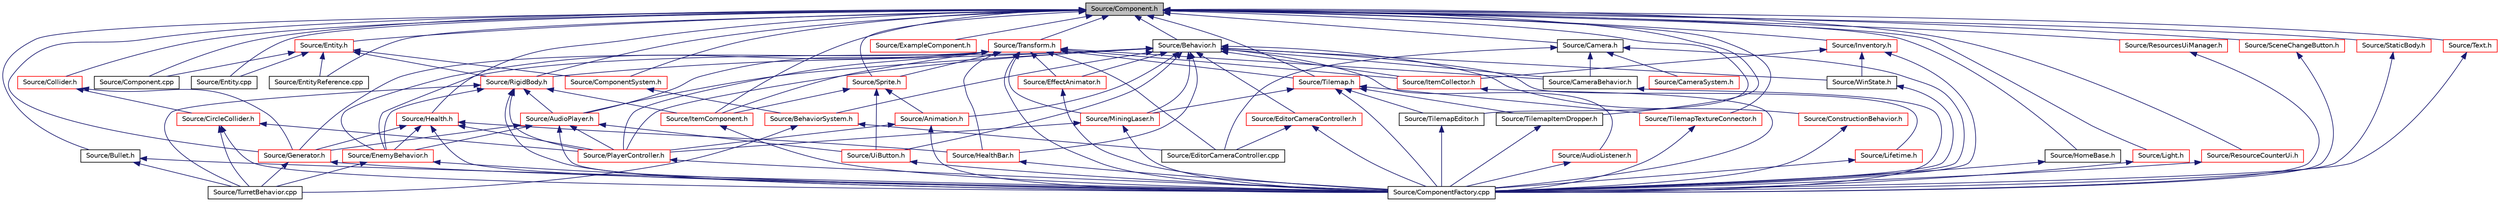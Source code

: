 digraph "Source/Component.h"
{
 // LATEX_PDF_SIZE
  edge [fontname="Helvetica",fontsize="10",labelfontname="Helvetica",labelfontsize="10"];
  node [fontname="Helvetica",fontsize="10",shape=record];
  Node1 [label="Source/Component.h",height=0.2,width=0.4,color="black", fillcolor="grey75", style="filled", fontcolor="black",tooltip="Virtual component header."];
  Node1 -> Node2 [dir="back",color="midnightblue",fontsize="10",style="solid",fontname="Helvetica"];
  Node2 [label="Source/Behavior.h",height=0.2,width=0.4,color="black", fillcolor="white", style="filled",URL="$Behavior_8h.html",tooltip="Virtual behavior component header."];
  Node2 -> Node3 [dir="back",color="midnightblue",fontsize="10",style="solid",fontname="Helvetica"];
  Node3 [label="Source/Animation.h",height=0.2,width=0.4,color="red", fillcolor="white", style="filled",URL="$Animation_8h.html",tooltip="animation component class"];
  Node3 -> Node5 [dir="back",color="midnightblue",fontsize="10",style="solid",fontname="Helvetica"];
  Node5 [label="Source/ComponentFactory.cpp",height=0.2,width=0.4,color="black", fillcolor="white", style="filled",URL="$ComponentFactory_8cpp.html",tooltip="Definitions for the component factory class."];
  Node3 -> Node7 [dir="back",color="midnightblue",fontsize="10",style="solid",fontname="Helvetica"];
  Node7 [label="Source/PlayerController.h",height=0.2,width=0.4,color="red", fillcolor="white", style="filled",URL="$PlayerController_8h.html",tooltip="PlayerController Behaviour Class."];
  Node7 -> Node5 [dir="back",color="midnightblue",fontsize="10",style="solid",fontname="Helvetica"];
  Node2 -> Node11 [dir="back",color="midnightblue",fontsize="10",style="solid",fontname="Helvetica"];
  Node11 [label="Source/AudioListener.h",height=0.2,width=0.4,color="red", fillcolor="white", style="filled",URL="$AudioListener_8h.html",tooltip="Component that picks up spatial audio."];
  Node11 -> Node5 [dir="back",color="midnightblue",fontsize="10",style="solid",fontname="Helvetica"];
  Node2 -> Node14 [dir="back",color="midnightblue",fontsize="10",style="solid",fontname="Helvetica"];
  Node14 [label="Source/AudioPlayer.h",height=0.2,width=0.4,color="red", fillcolor="white", style="filled",URL="$AudioPlayer_8h.html",tooltip="Component that plays audio."];
  Node14 -> Node5 [dir="back",color="midnightblue",fontsize="10",style="solid",fontname="Helvetica"];
  Node14 -> Node17 [dir="back",color="midnightblue",fontsize="10",style="solid",fontname="Helvetica"];
  Node17 [label="Source/EnemyBehavior.h",height=0.2,width=0.4,color="red", fillcolor="white", style="filled",URL="$EnemyBehavior_8h_source.html",tooltip=" "];
  Node17 -> Node5 [dir="back",color="midnightblue",fontsize="10",style="solid",fontname="Helvetica"];
  Node17 -> Node18 [dir="back",color="midnightblue",fontsize="10",style="solid",fontname="Helvetica"];
  Node18 [label="Source/TurretBehavior.cpp",height=0.2,width=0.4,color="black", fillcolor="white", style="filled",URL="$TurretBehavior_8cpp.html",tooltip="Behavior Compenent for Basic Turret"];
  Node14 -> Node19 [dir="back",color="midnightblue",fontsize="10",style="solid",fontname="Helvetica"];
  Node19 [label="Source/Generator.h",height=0.2,width=0.4,color="red", fillcolor="white", style="filled",URL="$Generator_8h_source.html",tooltip=" "];
  Node19 -> Node5 [dir="back",color="midnightblue",fontsize="10",style="solid",fontname="Helvetica"];
  Node19 -> Node18 [dir="back",color="midnightblue",fontsize="10",style="solid",fontname="Helvetica"];
  Node14 -> Node7 [dir="back",color="midnightblue",fontsize="10",style="solid",fontname="Helvetica"];
  Node14 -> Node22 [dir="back",color="midnightblue",fontsize="10",style="solid",fontname="Helvetica"];
  Node22 [label="Source/UiButton.h",height=0.2,width=0.4,color="red", fillcolor="white", style="filled",URL="$UiButton_8h.html",tooltip="Ui Button that sends an event when clicked."];
  Node22 -> Node5 [dir="back",color="midnightblue",fontsize="10",style="solid",fontname="Helvetica"];
  Node2 -> Node23 [dir="back",color="midnightblue",fontsize="10",style="solid",fontname="Helvetica"];
  Node23 [label="Source/BehaviorSystem.h",height=0.2,width=0.4,color="red", fillcolor="white", style="filled",URL="$BehaviorSystem_8h.html",tooltip="System that keeps track of and updates a specific kind of Behavior."];
  Node23 -> Node24 [dir="back",color="midnightblue",fontsize="10",style="solid",fontname="Helvetica"];
  Node24 [label="Source/EditorCameraController.cpp",height=0.2,width=0.4,color="black", fillcolor="white", style="filled",URL="$EditorCameraController_8cpp.html",tooltip="controls the camera while in the editor"];
  Node23 -> Node18 [dir="back",color="midnightblue",fontsize="10",style="solid",fontname="Helvetica"];
  Node2 -> Node29 [dir="back",color="midnightblue",fontsize="10",style="solid",fontname="Helvetica"];
  Node29 [label="Source/CameraBehavior.h",height=0.2,width=0.4,color="black", fillcolor="white", style="filled",URL="$CameraBehavior_8h_source.html",tooltip=" "];
  Node29 -> Node5 [dir="back",color="midnightblue",fontsize="10",style="solid",fontname="Helvetica"];
  Node2 -> Node30 [dir="back",color="midnightblue",fontsize="10",style="solid",fontname="Helvetica"];
  Node30 [label="Source/ConstructionBehavior.h",height=0.2,width=0.4,color="red", fillcolor="white", style="filled",URL="$ConstructionBehavior_8h.html",tooltip="handles the construction of towers and modification of terrain"];
  Node30 -> Node5 [dir="back",color="midnightblue",fontsize="10",style="solid",fontname="Helvetica"];
  Node2 -> Node32 [dir="back",color="midnightblue",fontsize="10",style="solid",fontname="Helvetica"];
  Node32 [label="Source/EditorCameraController.h",height=0.2,width=0.4,color="red", fillcolor="white", style="filled",URL="$EditorCameraController_8h.html",tooltip="controls the camera while in the editor"];
  Node32 -> Node5 [dir="back",color="midnightblue",fontsize="10",style="solid",fontname="Helvetica"];
  Node32 -> Node24 [dir="back",color="midnightblue",fontsize="10",style="solid",fontname="Helvetica"];
  Node2 -> Node33 [dir="back",color="midnightblue",fontsize="10",style="solid",fontname="Helvetica"];
  Node33 [label="Source/EffectAnimator.h",height=0.2,width=0.4,color="red", fillcolor="white", style="filled",URL="$EffectAnimator_8h.html",tooltip="Component that animates a Transform's matrix."];
  Node33 -> Node5 [dir="back",color="midnightblue",fontsize="10",style="solid",fontname="Helvetica"];
  Node2 -> Node17 [dir="back",color="midnightblue",fontsize="10",style="solid",fontname="Helvetica"];
  Node2 -> Node34 [dir="back",color="midnightblue",fontsize="10",style="solid",fontname="Helvetica"];
  Node34 [label="Source/HealthBar.h",height=0.2,width=0.4,color="red", fillcolor="white", style="filled",URL="$HealthBar_8h.html",tooltip="health bar UI that displays offset from an Entity with a Health component"];
  Node34 -> Node5 [dir="back",color="midnightblue",fontsize="10",style="solid",fontname="Helvetica"];
  Node2 -> Node35 [dir="back",color="midnightblue",fontsize="10",style="solid",fontname="Helvetica"];
  Node35 [label="Source/ItemCollector.h",height=0.2,width=0.4,color="red", fillcolor="white", style="filled",URL="$ItemCollector_8h.html",tooltip="Component that attracts and collects item entities in the world."];
  Node35 -> Node5 [dir="back",color="midnightblue",fontsize="10",style="solid",fontname="Helvetica"];
  Node2 -> Node36 [dir="back",color="midnightblue",fontsize="10",style="solid",fontname="Helvetica"];
  Node36 [label="Source/Lifetime.h",height=0.2,width=0.4,color="red", fillcolor="white", style="filled",URL="$Lifetime_8h.html",tooltip="Component that destroys it's Enity after a given length of time."];
  Node36 -> Node5 [dir="back",color="midnightblue",fontsize="10",style="solid",fontname="Helvetica"];
  Node2 -> Node37 [dir="back",color="midnightblue",fontsize="10",style="solid",fontname="Helvetica"];
  Node37 [label="Source/MiningLaser.h",height=0.2,width=0.4,color="red", fillcolor="white", style="filled",URL="$MiningLaser_8h.html",tooltip="Digging laser controllable by an entity."];
  Node37 -> Node5 [dir="back",color="midnightblue",fontsize="10",style="solid",fontname="Helvetica"];
  Node37 -> Node7 [dir="back",color="midnightblue",fontsize="10",style="solid",fontname="Helvetica"];
  Node2 -> Node7 [dir="back",color="midnightblue",fontsize="10",style="solid",fontname="Helvetica"];
  Node2 -> Node38 [dir="back",color="midnightblue",fontsize="10",style="solid",fontname="Helvetica"];
  Node38 [label="Source/RigidBody.h",height=0.2,width=0.4,color="red", fillcolor="white", style="filled",URL="$RigidBody_8h_source.html",tooltip=" "];
  Node38 -> Node14 [dir="back",color="midnightblue",fontsize="10",style="solid",fontname="Helvetica"];
  Node38 -> Node5 [dir="back",color="midnightblue",fontsize="10",style="solid",fontname="Helvetica"];
  Node38 -> Node17 [dir="back",color="midnightblue",fontsize="10",style="solid",fontname="Helvetica"];
  Node38 -> Node48 [dir="back",color="midnightblue",fontsize="10",style="solid",fontname="Helvetica"];
  Node48 [label="Source/ItemComponent.h",height=0.2,width=0.4,color="red", fillcolor="white", style="filled",URL="$ItemComponent_8h.html",tooltip="Item in the world that can be picked up."];
  Node48 -> Node5 [dir="back",color="midnightblue",fontsize="10",style="solid",fontname="Helvetica"];
  Node38 -> Node7 [dir="back",color="midnightblue",fontsize="10",style="solid",fontname="Helvetica"];
  Node38 -> Node18 [dir="back",color="midnightblue",fontsize="10",style="solid",fontname="Helvetica"];
  Node2 -> Node22 [dir="back",color="midnightblue",fontsize="10",style="solid",fontname="Helvetica"];
  Node2 -> Node49 [dir="back",color="midnightblue",fontsize="10",style="solid",fontname="Helvetica"];
  Node49 [label="Source/WinState.h",height=0.2,width=0.4,color="black", fillcolor="white", style="filled",URL="$WinState_8h_source.html",tooltip=" "];
  Node49 -> Node5 [dir="back",color="midnightblue",fontsize="10",style="solid",fontname="Helvetica"];
  Node1 -> Node50 [dir="back",color="midnightblue",fontsize="10",style="solid",fontname="Helvetica"];
  Node50 [label="Source/Bullet.h",height=0.2,width=0.4,color="black", fillcolor="white", style="filled",URL="$Bullet_8h_source.html",tooltip=" "];
  Node50 -> Node5 [dir="back",color="midnightblue",fontsize="10",style="solid",fontname="Helvetica"];
  Node50 -> Node18 [dir="back",color="midnightblue",fontsize="10",style="solid",fontname="Helvetica"];
  Node1 -> Node51 [dir="back",color="midnightblue",fontsize="10",style="solid",fontname="Helvetica"];
  Node51 [label="Source/Camera.h",height=0.2,width=0.4,color="black", fillcolor="white", style="filled",URL="$Camera_8h.html",tooltip="Camera component for rendering."];
  Node51 -> Node29 [dir="back",color="midnightblue",fontsize="10",style="solid",fontname="Helvetica"];
  Node51 -> Node52 [dir="back",color="midnightblue",fontsize="10",style="solid",fontname="Helvetica"];
  Node52 [label="Source/CameraSystem.h",height=0.2,width=0.4,color="red", fillcolor="white", style="filled",URL="$CameraSystem_8h.html",tooltip="System that handles the camera and coordinate systems / spaces."];
  Node51 -> Node5 [dir="back",color="midnightblue",fontsize="10",style="solid",fontname="Helvetica"];
  Node51 -> Node24 [dir="back",color="midnightblue",fontsize="10",style="solid",fontname="Helvetica"];
  Node1 -> Node61 [dir="back",color="midnightblue",fontsize="10",style="solid",fontname="Helvetica"];
  Node61 [label="Source/Collider.h",height=0.2,width=0.4,color="red", fillcolor="white", style="filled",URL="$Collider_8h.html",tooltip="Base component for detecting collisions."];
  Node61 -> Node62 [dir="back",color="midnightblue",fontsize="10",style="solid",fontname="Helvetica"];
  Node62 [label="Source/CircleCollider.h",height=0.2,width=0.4,color="red", fillcolor="white", style="filled",URL="$CircleCollider_8h.html",tooltip="Circle-shaped collider."];
  Node62 -> Node5 [dir="back",color="midnightblue",fontsize="10",style="solid",fontname="Helvetica"];
  Node62 -> Node7 [dir="back",color="midnightblue",fontsize="10",style="solid",fontname="Helvetica"];
  Node62 -> Node18 [dir="back",color="midnightblue",fontsize="10",style="solid",fontname="Helvetica"];
  Node61 -> Node19 [dir="back",color="midnightblue",fontsize="10",style="solid",fontname="Helvetica"];
  Node1 -> Node64 [dir="back",color="midnightblue",fontsize="10",style="solid",fontname="Helvetica"];
  Node64 [label="Source/Component.cpp",height=0.2,width=0.4,color="black", fillcolor="white", style="filled",URL="$Component_8cpp.html",tooltip="Virtual component header."];
  Node1 -> Node65 [dir="back",color="midnightblue",fontsize="10",style="solid",fontname="Helvetica"];
  Node65 [label="Source/ComponentSystem.h",height=0.2,width=0.4,color="red", fillcolor="white", style="filled",URL="$ComponentSystem_8h.html",tooltip="System that keeps track of a specific kind of Component."];
  Node65 -> Node23 [dir="back",color="midnightblue",fontsize="10",style="solid",fontname="Helvetica"];
  Node1 -> Node68 [dir="back",color="midnightblue",fontsize="10",style="solid",fontname="Helvetica"];
  Node68 [label="Source/Entity.cpp",height=0.2,width=0.4,color="black", fillcolor="white", style="filled",URL="$Entity_8cpp.html",tooltip="Function definitions for the Entity class."];
  Node1 -> Node69 [dir="back",color="midnightblue",fontsize="10",style="solid",fontname="Helvetica"];
  Node69 [label="Source/Entity.h",height=0.2,width=0.4,color="red", fillcolor="white", style="filled",URL="$Entity_8h.html",tooltip="Entity class which holds Components."];
  Node69 -> Node64 [dir="back",color="midnightblue",fontsize="10",style="solid",fontname="Helvetica"];
  Node69 -> Node65 [dir="back",color="midnightblue",fontsize="10",style="solid",fontname="Helvetica"];
  Node69 -> Node68 [dir="back",color="midnightblue",fontsize="10",style="solid",fontname="Helvetica"];
  Node69 -> Node71 [dir="back",color="midnightblue",fontsize="10",style="solid",fontname="Helvetica"];
  Node71 [label="Source/EntityReference.cpp",height=0.2,width=0.4,color="black", fillcolor="white", style="filled",URL="$EntityReference_8cpp.html",tooltip="a reference to an Entity in the scene"];
  Node69 -> Node38 [dir="back",color="midnightblue",fontsize="10",style="solid",fontname="Helvetica"];
  Node1 -> Node71 [dir="back",color="midnightblue",fontsize="10",style="solid",fontname="Helvetica"];
  Node1 -> Node85 [dir="back",color="midnightblue",fontsize="10",style="solid",fontname="Helvetica"];
  Node85 [label="Source/ExampleComponent.h",height=0.2,width=0.4,color="red", fillcolor="white", style="filled",URL="$ExampleComponent_8h.html",tooltip="DESCRIPTION HERE."];
  Node1 -> Node19 [dir="back",color="midnightblue",fontsize="10",style="solid",fontname="Helvetica"];
  Node1 -> Node87 [dir="back",color="midnightblue",fontsize="10",style="solid",fontname="Helvetica"];
  Node87 [label="Source/Health.h",height=0.2,width=0.4,color="red", fillcolor="white", style="filled",URL="$Health_8h_source.html",tooltip=" "];
  Node87 -> Node5 [dir="back",color="midnightblue",fontsize="10",style="solid",fontname="Helvetica"];
  Node87 -> Node17 [dir="back",color="midnightblue",fontsize="10",style="solid",fontname="Helvetica"];
  Node87 -> Node19 [dir="back",color="midnightblue",fontsize="10",style="solid",fontname="Helvetica"];
  Node87 -> Node34 [dir="back",color="midnightblue",fontsize="10",style="solid",fontname="Helvetica"];
  Node87 -> Node7 [dir="back",color="midnightblue",fontsize="10",style="solid",fontname="Helvetica"];
  Node1 -> Node88 [dir="back",color="midnightblue",fontsize="10",style="solid",fontname="Helvetica"];
  Node88 [label="Source/HomeBase.h",height=0.2,width=0.4,color="black", fillcolor="white", style="filled",URL="$HomeBase_8h_source.html",tooltip=" "];
  Node88 -> Node5 [dir="back",color="midnightblue",fontsize="10",style="solid",fontname="Helvetica"];
  Node1 -> Node89 [dir="back",color="midnightblue",fontsize="10",style="solid",fontname="Helvetica"];
  Node89 [label="Source/Inventory.h",height=0.2,width=0.4,color="red", fillcolor="white", style="filled",URL="$Inventory_8h.html",tooltip="Inventory component that stores items."];
  Node89 -> Node5 [dir="back",color="midnightblue",fontsize="10",style="solid",fontname="Helvetica"];
  Node89 -> Node35 [dir="back",color="midnightblue",fontsize="10",style="solid",fontname="Helvetica"];
  Node89 -> Node49 [dir="back",color="midnightblue",fontsize="10",style="solid",fontname="Helvetica"];
  Node1 -> Node48 [dir="back",color="midnightblue",fontsize="10",style="solid",fontname="Helvetica"];
  Node1 -> Node91 [dir="back",color="midnightblue",fontsize="10",style="solid",fontname="Helvetica"];
  Node91 [label="Source/Light.h",height=0.2,width=0.4,color="red", fillcolor="white", style="filled",URL="$Light_8h.html",tooltip="Light source component. It shines."];
  Node91 -> Node5 [dir="back",color="midnightblue",fontsize="10",style="solid",fontname="Helvetica"];
  Node1 -> Node92 [dir="back",color="midnightblue",fontsize="10",style="solid",fontname="Helvetica"];
  Node92 [label="Source/ResourceCounterUi.h",height=0.2,width=0.4,color="red", fillcolor="white", style="filled",URL="$ResourceCounterUi_8h.html",tooltip="Ui Component that displays a resource sprite and a count."];
  Node92 -> Node5 [dir="back",color="midnightblue",fontsize="10",style="solid",fontname="Helvetica"];
  Node1 -> Node93 [dir="back",color="midnightblue",fontsize="10",style="solid",fontname="Helvetica"];
  Node93 [label="Source/ResourcesUiManager.h",height=0.2,width=0.4,color="red", fillcolor="white", style="filled",URL="$ResourcesUiManager_8h.html",tooltip="Component that manages the UI for displaying what resources a player currently has."];
  Node93 -> Node5 [dir="back",color="midnightblue",fontsize="10",style="solid",fontname="Helvetica"];
  Node1 -> Node38 [dir="back",color="midnightblue",fontsize="10",style="solid",fontname="Helvetica"];
  Node1 -> Node94 [dir="back",color="midnightblue",fontsize="10",style="solid",fontname="Helvetica"];
  Node94 [label="Source/SceneChangeButton.h",height=0.2,width=0.4,color="red", fillcolor="white", style="filled",URL="$SceneChangeButton_8h.html",tooltip="Component that changes the scene when clicked."];
  Node94 -> Node5 [dir="back",color="midnightblue",fontsize="10",style="solid",fontname="Helvetica"];
  Node1 -> Node96 [dir="back",color="midnightblue",fontsize="10",style="solid",fontname="Helvetica"];
  Node96 [label="Source/Sprite.h",height=0.2,width=0.4,color="red", fillcolor="white", style="filled",URL="$Sprite_8h_source.html",tooltip=" "];
  Node96 -> Node3 [dir="back",color="midnightblue",fontsize="10",style="solid",fontname="Helvetica"];
  Node96 -> Node48 [dir="back",color="midnightblue",fontsize="10",style="solid",fontname="Helvetica"];
  Node96 -> Node22 [dir="back",color="midnightblue",fontsize="10",style="solid",fontname="Helvetica"];
  Node1 -> Node101 [dir="back",color="midnightblue",fontsize="10",style="solid",fontname="Helvetica"];
  Node101 [label="Source/StaticBody.h",height=0.2,width=0.4,color="red", fillcolor="white", style="filled",URL="$StaticBody_8h.html",tooltip="pysics body which can be collided with and does not move"];
  Node101 -> Node5 [dir="back",color="midnightblue",fontsize="10",style="solid",fontname="Helvetica"];
  Node1 -> Node103 [dir="back",color="midnightblue",fontsize="10",style="solid",fontname="Helvetica"];
  Node103 [label="Source/Text.h",height=0.2,width=0.4,color="red", fillcolor="white", style="filled",URL="$Text_8h.html",tooltip="Component that makes use of Tilemap to draw text."];
  Node103 -> Node5 [dir="back",color="midnightblue",fontsize="10",style="solid",fontname="Helvetica"];
  Node1 -> Node78 [dir="back",color="midnightblue",fontsize="10",style="solid",fontname="Helvetica"];
  Node78 [label="Source/Tilemap.h",height=0.2,width=0.4,color="red", fillcolor="white", style="filled",URL="$Tilemap_8h.html",tooltip="Tilemap component - loads and manages a tilemap array."];
  Node78 -> Node5 [dir="back",color="midnightblue",fontsize="10",style="solid",fontname="Helvetica"];
  Node78 -> Node37 [dir="back",color="midnightblue",fontsize="10",style="solid",fontname="Helvetica"];
  Node78 -> Node81 [dir="back",color="midnightblue",fontsize="10",style="solid",fontname="Helvetica"];
  Node81 [label="Source/TilemapEditor.h",height=0.2,width=0.4,color="black", fillcolor="white", style="filled",URL="$TilemapEditor_8h.html",tooltip="Component that allows direct editing of a Tilemap."];
  Node81 -> Node5 [dir="back",color="midnightblue",fontsize="10",style="solid",fontname="Helvetica"];
  Node78 -> Node82 [dir="back",color="midnightblue",fontsize="10",style="solid",fontname="Helvetica"];
  Node82 [label="Source/TilemapItemDropper.h",height=0.2,width=0.4,color="black", fillcolor="white", style="filled",URL="$TilemapItemDropper_8h.html",tooltip="Drops an item whenever a tile is broken."];
  Node82 -> Node5 [dir="back",color="midnightblue",fontsize="10",style="solid",fontname="Helvetica"];
  Node78 -> Node84 [dir="back",color="midnightblue",fontsize="10",style="solid",fontname="Helvetica"];
  Node84 [label="Source/TilemapTextureConnector.h",height=0.2,width=0.4,color="red", fillcolor="white", style="filled",URL="$TilemapTextureConnector_8h.html",tooltip="Component that uses a parent 'source' tilemap to update a child tilemap with connected textures."];
  Node84 -> Node5 [dir="back",color="midnightblue",fontsize="10",style="solid",fontname="Helvetica"];
  Node1 -> Node81 [dir="back",color="midnightblue",fontsize="10",style="solid",fontname="Helvetica"];
  Node1 -> Node82 [dir="back",color="midnightblue",fontsize="10",style="solid",fontname="Helvetica"];
  Node1 -> Node84 [dir="back",color="midnightblue",fontsize="10",style="solid",fontname="Helvetica"];
  Node1 -> Node104 [dir="back",color="midnightblue",fontsize="10",style="solid",fontname="Helvetica"];
  Node104 [label="Source/Transform.h",height=0.2,width=0.4,color="red", fillcolor="white", style="filled",URL="$Transform_8h.html",tooltip="Transform."];
  Node104 -> Node14 [dir="back",color="midnightblue",fontsize="10",style="solid",fontname="Helvetica"];
  Node104 -> Node29 [dir="back",color="midnightblue",fontsize="10",style="solid",fontname="Helvetica"];
  Node104 -> Node5 [dir="back",color="midnightblue",fontsize="10",style="solid",fontname="Helvetica"];
  Node104 -> Node24 [dir="back",color="midnightblue",fontsize="10",style="solid",fontname="Helvetica"];
  Node104 -> Node33 [dir="back",color="midnightblue",fontsize="10",style="solid",fontname="Helvetica"];
  Node104 -> Node17 [dir="back",color="midnightblue",fontsize="10",style="solid",fontname="Helvetica"];
  Node104 -> Node19 [dir="back",color="midnightblue",fontsize="10",style="solid",fontname="Helvetica"];
  Node104 -> Node34 [dir="back",color="midnightblue",fontsize="10",style="solid",fontname="Helvetica"];
  Node104 -> Node35 [dir="back",color="midnightblue",fontsize="10",style="solid",fontname="Helvetica"];
  Node104 -> Node48 [dir="back",color="midnightblue",fontsize="10",style="solid",fontname="Helvetica"];
  Node104 -> Node37 [dir="back",color="midnightblue",fontsize="10",style="solid",fontname="Helvetica"];
  Node104 -> Node7 [dir="back",color="midnightblue",fontsize="10",style="solid",fontname="Helvetica"];
  Node104 -> Node96 [dir="back",color="midnightblue",fontsize="10",style="solid",fontname="Helvetica"];
  Node104 -> Node78 [dir="back",color="midnightblue",fontsize="10",style="solid",fontname="Helvetica"];
}
